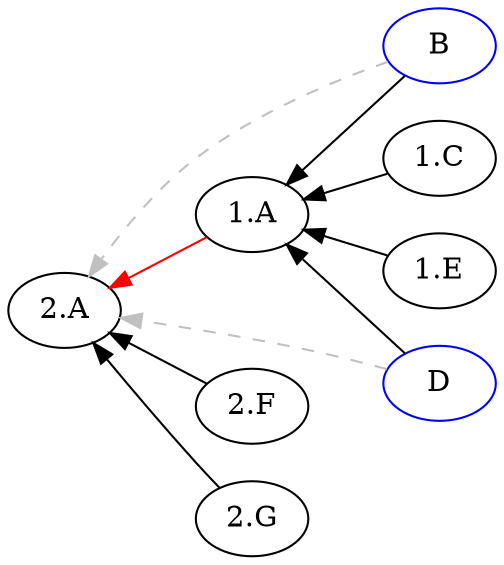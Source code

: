 digraph {

rankdir = RL

"B" [color=blue];
"D" [color=blue];
"B" [color=blue];
"D" [color=blue];
"1.C" -> "1.A" [style=filled, color=black];
"1.E" -> "1.A" [style=filled, color=black];
"2.F" -> "2.A" [style=filled, color=black];
"2.G" -> "2.A" [style=filled, color=black];
"1.A" -> "2.A" [style=filled, color=red];
"B" -> "1.A" [style=filled, color=black];
"D" -> "1.A" [style=filled, color=black];
"B" -> "2.A" [style=dashed, color=grey];
"D" -> "2.A" [style=dashed, color=grey];
}
